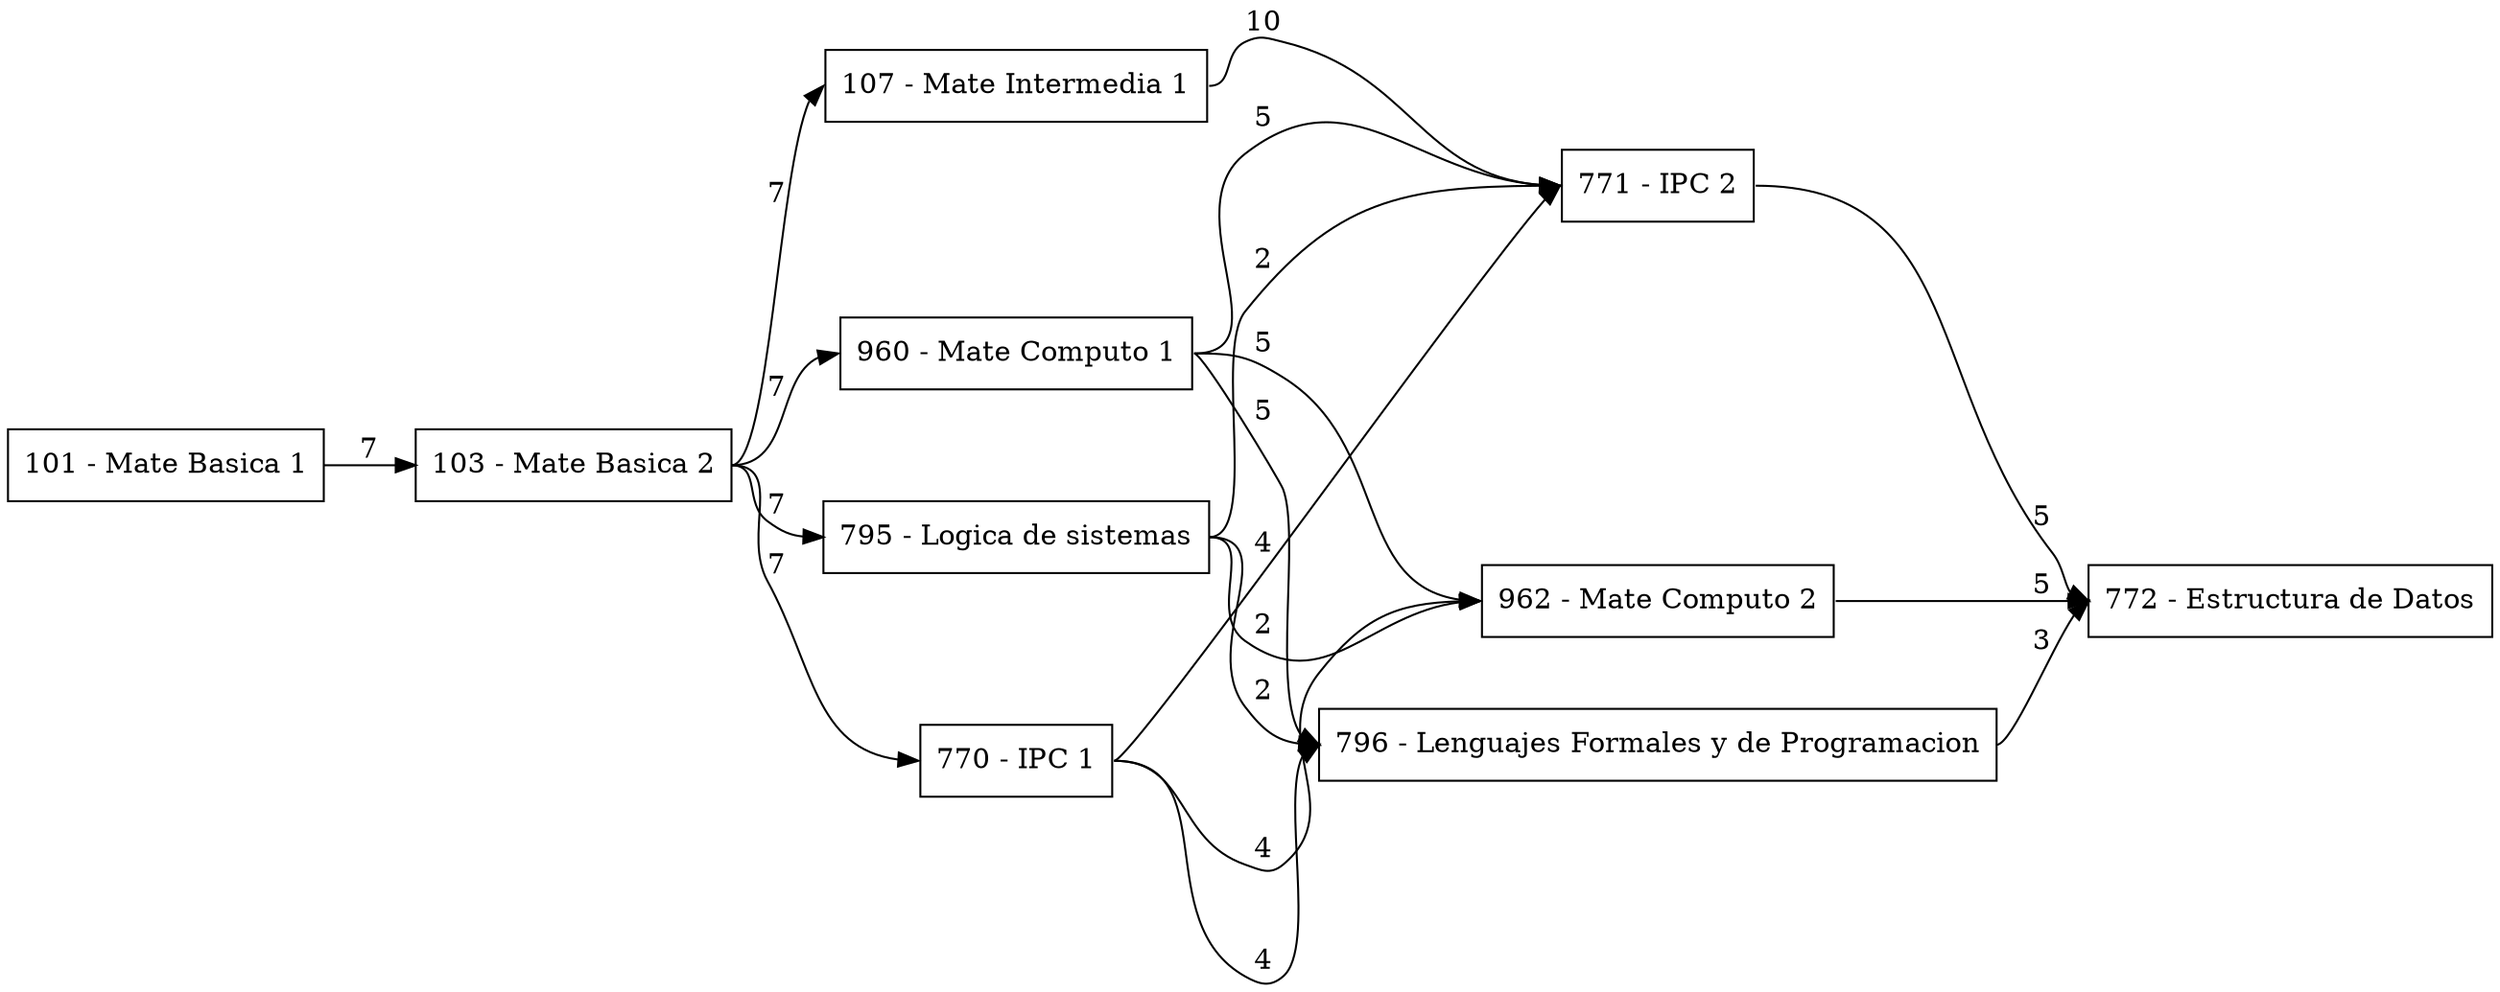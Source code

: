 digraph G {
	graph [rankdir=RL]
	edge [dir=back]
	nodesep=0.5
	node [shape=box]
	772 [label="772 - Estructura de Datos"]
	771 [label="771 - IPC 2"]
	107 [label="107 - Mate Intermedia 1"]
	103 [label="103 - Mate Basica 2"]
	101 [label="101 - Mate Basica 1"]
	103 -> 101 [label=7 headport=e tailport=w]
	107 -> 103 [label=7 headport=e tailport=w]
	771 -> 107 [label=10 headport=e tailport=w]
	770 [label="770 - IPC 1"]
	770 -> 103 [label=7 headport=e tailport=w]
	771 -> 770 [label=4 headport=e tailport=w]
	795 [label="795 - Logica de sistemas"]
	795 -> 103 [label=7 headport=e tailport=w]
	771 -> 795 [label=2 headport=e tailport=w]
	960 [label="960 - Mate Computo 1"]
	960 -> 103 [label=7 headport=e tailport=w]
	771 -> 960 [label=5 headport=e tailport=w]
	772 -> 771 [label=5 headport=e tailport=w]
	796 [label="796 - Lenguajes Formales y de Programacion"]
	796 -> 770 [label=4 headport=e tailport=w]
	796 -> 795 [label=2 headport=e tailport=w]
	796 -> 960 [label=5 headport=e tailport=w]
	772 -> 796 [label=3 headport=e tailport=w]
	962 [label="962 - Mate Computo 2"]
	962 -> 960 [label=5 headport=e tailport=w]
	962 -> 770 [label=4 headport=e tailport=w]
	962 -> 795 [label=2 headport=e tailport=w]
	772 -> 962 [label=5 headport=e tailport=w]
}
